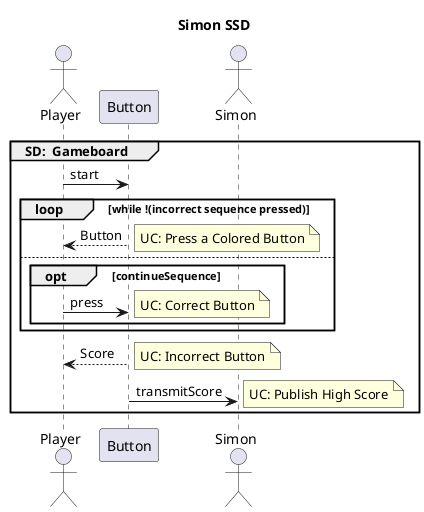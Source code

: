 @startuml
title Simon SSD
actor Player
participant Button
actor Simon
group SD:  Gameboard

Player -> Button: start
loop while !(incorrect sequence pressed)
Player <-- Button: Button
note right: UC: Press a Colored Button
else

opt continueSequence
Player -> Button: press
note right: UC: Correct Button
end
end
Player <-- Button: Score
note right: UC: Incorrect Button
Button -> Simon: transmitScore
note right: UC: Publish High Score
end

@enduml
